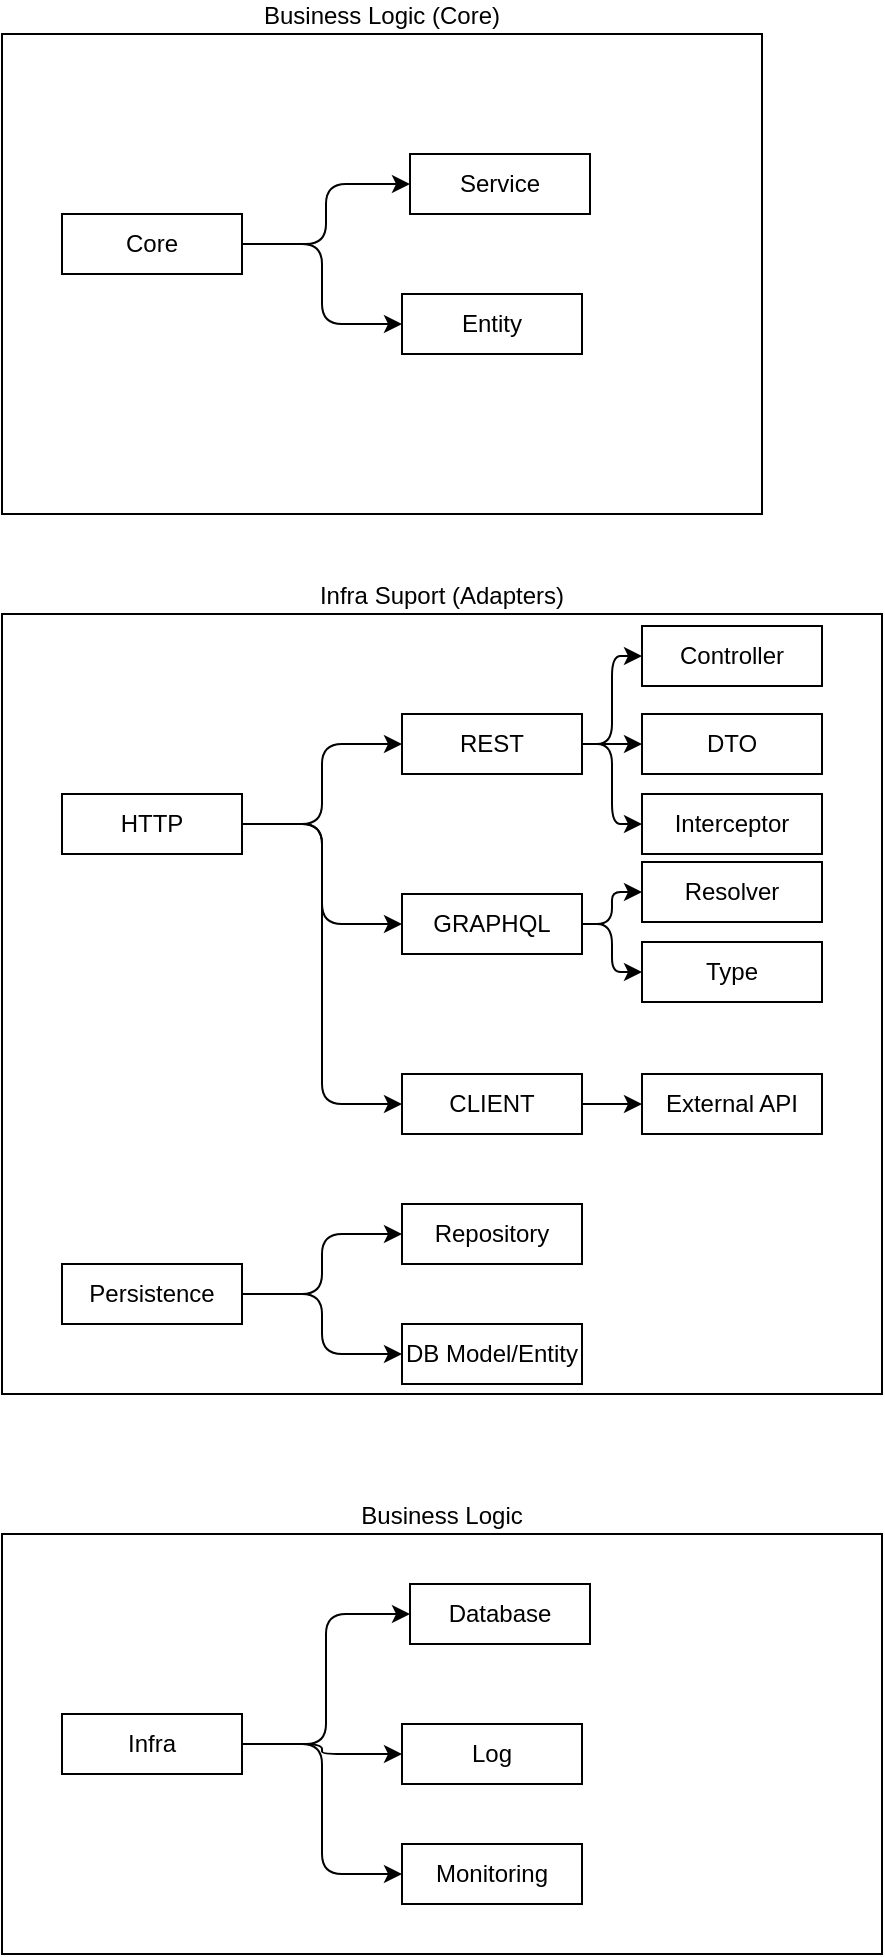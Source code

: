 <mxfile>
    <diagram id="WBCqTLiAXxca6-SShoP5" name="Architect leyers">
        <mxGraphModel dx="913" dy="633" grid="1" gridSize="10" guides="1" tooltips="1" connect="1" arrows="1" fold="1" page="1" pageScale="1" pageWidth="827" pageHeight="1169" math="0" shadow="0">
            <root>
                <mxCell id="0"/>
                <mxCell id="1" parent="0"/>
                <mxCell id="2" value="Business Logic (Core)" style="rounded=0;whiteSpace=wrap;html=1;labelPosition=center;verticalLabelPosition=top;align=center;verticalAlign=bottom;" vertex="1" parent="1">
                    <mxGeometry x="190" y="70" width="380" height="240" as="geometry"/>
                </mxCell>
                <mxCell id="6" style="edgeStyle=orthogonalEdgeStyle;html=1;entryX=0;entryY=0.5;entryDx=0;entryDy=0;" edge="1" parent="1" source="3" target="5">
                    <mxGeometry relative="1" as="geometry"/>
                </mxCell>
                <mxCell id="7" style="edgeStyle=orthogonalEdgeStyle;html=1;entryX=0;entryY=0.5;entryDx=0;entryDy=0;" edge="1" parent="1" source="3" target="4">
                    <mxGeometry relative="1" as="geometry"/>
                </mxCell>
                <mxCell id="3" value="Core" style="rounded=0;whiteSpace=wrap;html=1;" vertex="1" parent="1">
                    <mxGeometry x="220" y="160" width="90" height="30" as="geometry"/>
                </mxCell>
                <mxCell id="4" value="Entity" style="rounded=0;whiteSpace=wrap;html=1;" vertex="1" parent="1">
                    <mxGeometry x="390" y="200" width="90" height="30" as="geometry"/>
                </mxCell>
                <mxCell id="5" value="Service" style="rounded=0;whiteSpace=wrap;html=1;" vertex="1" parent="1">
                    <mxGeometry x="394" y="130" width="90" height="30" as="geometry"/>
                </mxCell>
                <mxCell id="8" value="Infra Suport (Adapters)" style="rounded=0;whiteSpace=wrap;html=1;labelPosition=center;verticalLabelPosition=top;align=center;verticalAlign=bottom;" vertex="1" parent="1">
                    <mxGeometry x="190" y="360" width="440" height="390" as="geometry"/>
                </mxCell>
                <mxCell id="9" style="edgeStyle=orthogonalEdgeStyle;html=1;entryX=0;entryY=0.5;entryDx=0;entryDy=0;" edge="1" parent="1" source="11" target="13">
                    <mxGeometry relative="1" as="geometry"/>
                </mxCell>
                <mxCell id="10" style="edgeStyle=orthogonalEdgeStyle;html=1;entryX=0;entryY=0.5;entryDx=0;entryDy=0;" edge="1" parent="1" source="11" target="12">
                    <mxGeometry relative="1" as="geometry"/>
                </mxCell>
                <mxCell id="15" style="edgeStyle=orthogonalEdgeStyle;html=1;entryX=0;entryY=0.5;entryDx=0;entryDy=0;" edge="1" parent="1" source="11" target="14">
                    <mxGeometry relative="1" as="geometry"/>
                </mxCell>
                <mxCell id="11" value="HTTP" style="rounded=0;whiteSpace=wrap;html=1;" vertex="1" parent="1">
                    <mxGeometry x="220" y="450" width="90" height="30" as="geometry"/>
                </mxCell>
                <mxCell id="24" style="edgeStyle=orthogonalEdgeStyle;html=1;entryX=0;entryY=0.5;entryDx=0;entryDy=0;" edge="1" parent="1" source="12" target="23">
                    <mxGeometry relative="1" as="geometry"/>
                </mxCell>
                <mxCell id="25" style="edgeStyle=orthogonalEdgeStyle;html=1;entryX=0;entryY=0.5;entryDx=0;entryDy=0;" edge="1" parent="1" source="12" target="22">
                    <mxGeometry relative="1" as="geometry"/>
                </mxCell>
                <mxCell id="12" value="GRAPHQL" style="rounded=0;whiteSpace=wrap;html=1;" vertex="1" parent="1">
                    <mxGeometry x="390" y="500" width="90" height="30" as="geometry"/>
                </mxCell>
                <mxCell id="19" style="edgeStyle=orthogonalEdgeStyle;html=1;entryX=0;entryY=0.5;entryDx=0;entryDy=0;" edge="1" parent="1" source="13" target="17">
                    <mxGeometry relative="1" as="geometry"/>
                </mxCell>
                <mxCell id="20" style="edgeStyle=orthogonalEdgeStyle;html=1;entryX=0;entryY=0.5;entryDx=0;entryDy=0;" edge="1" parent="1" source="13" target="16">
                    <mxGeometry relative="1" as="geometry"/>
                </mxCell>
                <mxCell id="21" style="edgeStyle=orthogonalEdgeStyle;html=1;entryX=0;entryY=0.5;entryDx=0;entryDy=0;" edge="1" parent="1" source="13" target="18">
                    <mxGeometry relative="1" as="geometry"/>
                </mxCell>
                <mxCell id="13" value="REST" style="rounded=0;whiteSpace=wrap;html=1;" vertex="1" parent="1">
                    <mxGeometry x="390" y="410" width="90" height="30" as="geometry"/>
                </mxCell>
                <mxCell id="27" style="edgeStyle=orthogonalEdgeStyle;html=1;" edge="1" parent="1" source="14" target="26">
                    <mxGeometry relative="1" as="geometry"/>
                </mxCell>
                <mxCell id="14" value="CLIENT" style="rounded=0;whiteSpace=wrap;html=1;" vertex="1" parent="1">
                    <mxGeometry x="390" y="590" width="90" height="30" as="geometry"/>
                </mxCell>
                <mxCell id="16" value="DTO" style="rounded=0;whiteSpace=wrap;html=1;" vertex="1" parent="1">
                    <mxGeometry x="510" y="410" width="90" height="30" as="geometry"/>
                </mxCell>
                <mxCell id="17" value="Controller" style="rounded=0;whiteSpace=wrap;html=1;" vertex="1" parent="1">
                    <mxGeometry x="510" y="366" width="90" height="30" as="geometry"/>
                </mxCell>
                <mxCell id="18" value="Interceptor" style="rounded=0;whiteSpace=wrap;html=1;" vertex="1" parent="1">
                    <mxGeometry x="510" y="450" width="90" height="30" as="geometry"/>
                </mxCell>
                <mxCell id="22" value="Type" style="rounded=0;whiteSpace=wrap;html=1;" vertex="1" parent="1">
                    <mxGeometry x="510" y="524" width="90" height="30" as="geometry"/>
                </mxCell>
                <mxCell id="23" value="Resolver" style="rounded=0;whiteSpace=wrap;html=1;" vertex="1" parent="1">
                    <mxGeometry x="510" y="484" width="90" height="30" as="geometry"/>
                </mxCell>
                <mxCell id="26" value="External API" style="rounded=0;whiteSpace=wrap;html=1;" vertex="1" parent="1">
                    <mxGeometry x="510" y="590" width="90" height="30" as="geometry"/>
                </mxCell>
                <mxCell id="31" style="edgeStyle=orthogonalEdgeStyle;html=1;entryX=0;entryY=0.5;entryDx=0;entryDy=0;" edge="1" parent="1" source="28" target="29">
                    <mxGeometry relative="1" as="geometry"/>
                </mxCell>
                <mxCell id="32" style="edgeStyle=orthogonalEdgeStyle;html=1;entryX=0;entryY=0.5;entryDx=0;entryDy=0;" edge="1" parent="1" source="28" target="30">
                    <mxGeometry relative="1" as="geometry"/>
                </mxCell>
                <mxCell id="28" value="Persistence" style="rounded=0;whiteSpace=wrap;html=1;" vertex="1" parent="1">
                    <mxGeometry x="220" y="685" width="90" height="30" as="geometry"/>
                </mxCell>
                <mxCell id="29" value="Repository" style="rounded=0;whiteSpace=wrap;html=1;" vertex="1" parent="1">
                    <mxGeometry x="390" y="655" width="90" height="30" as="geometry"/>
                </mxCell>
                <mxCell id="30" value="DB Model/Entity" style="rounded=0;whiteSpace=wrap;html=1;" vertex="1" parent="1">
                    <mxGeometry x="390" y="715" width="90" height="30" as="geometry"/>
                </mxCell>
                <mxCell id="34" value="Business Logic" style="rounded=0;whiteSpace=wrap;html=1;labelPosition=center;verticalLabelPosition=top;align=center;verticalAlign=bottom;" vertex="1" parent="1">
                    <mxGeometry x="190" y="820" width="440" height="210" as="geometry"/>
                </mxCell>
                <mxCell id="35" style="edgeStyle=orthogonalEdgeStyle;html=1;entryX=0;entryY=0.5;entryDx=0;entryDy=0;" edge="1" parent="1" source="37" target="39">
                    <mxGeometry relative="1" as="geometry"/>
                </mxCell>
                <mxCell id="36" style="edgeStyle=orthogonalEdgeStyle;html=1;entryX=0;entryY=0.5;entryDx=0;entryDy=0;" edge="1" parent="1" source="37" target="38">
                    <mxGeometry relative="1" as="geometry"/>
                </mxCell>
                <mxCell id="42" style="edgeStyle=orthogonalEdgeStyle;html=1;entryX=0;entryY=0.5;entryDx=0;entryDy=0;" edge="1" parent="1" source="37" target="40">
                    <mxGeometry relative="1" as="geometry"/>
                </mxCell>
                <mxCell id="37" value="Infra" style="rounded=0;whiteSpace=wrap;html=1;" vertex="1" parent="1">
                    <mxGeometry x="220" y="910" width="90" height="30" as="geometry"/>
                </mxCell>
                <mxCell id="38" value="Log" style="rounded=0;whiteSpace=wrap;html=1;" vertex="1" parent="1">
                    <mxGeometry x="390" y="915" width="90" height="30" as="geometry"/>
                </mxCell>
                <mxCell id="39" value="Database" style="rounded=0;whiteSpace=wrap;html=1;" vertex="1" parent="1">
                    <mxGeometry x="394" y="845" width="90" height="30" as="geometry"/>
                </mxCell>
                <mxCell id="40" value="Monitoring" style="rounded=0;whiteSpace=wrap;html=1;" vertex="1" parent="1">
                    <mxGeometry x="390" y="975" width="90" height="30" as="geometry"/>
                </mxCell>
            </root>
        </mxGraphModel>
    </diagram>
    <diagram id="9LGuZeEdnuiWk2IKhj77" name="Architect Requisitos">
        <mxGraphModel dx="913" dy="633" grid="1" gridSize="10" guides="1" tooltips="1" connect="1" arrows="1" fold="1" page="1" pageScale="1" pageWidth="827" pageHeight="1169" math="0" shadow="0">
            <root>
                <mxCell id="0"/>
                <mxCell id="1" parent="0"/>
                <mxCell id="mWzxwcct_FOMYE72QKQT-1" value="" style="ellipse;whiteSpace=wrap;html=1;aspect=fixed;fillColor=#f8cecc;strokeColor=#b85450;" vertex="1" parent="1">
                    <mxGeometry x="130" y="30" width="550" height="550" as="geometry"/>
                </mxCell>
                <mxCell id="mWzxwcct_FOMYE72QKQT-3" value="Streaming" style="ellipse;whiteSpace=wrap;html=1;aspect=fixed;fillColor=#d5e8d4;strokeColor=#82b366;fontColor=#000000;" vertex="1" parent="1">
                    <mxGeometry x="210" y="230" width="80" height="80" as="geometry"/>
                </mxCell>
                <mxCell id="mWzxwcct_FOMYE72QKQT-7" value="Segurança" style="rounded=0;whiteSpace=wrap;html=1;fillColor=#dae8fc;strokeColor=#6c8ebf;fontColor=#000000;" vertex="1" parent="1">
                    <mxGeometry x="454" y="125" width="60" height="50" as="geometry"/>
                </mxCell>
                <mxCell id="mWzxwcct_FOMYE72QKQT-8" value="Integridade" style="rounded=0;whiteSpace=wrap;html=1;fillColor=#dae8fc;strokeColor=#6c8ebf;fontColor=#000000;" vertex="1" parent="1">
                    <mxGeometry x="330" y="160" width="60" height="50" as="geometry"/>
                </mxCell>
                <mxCell id="mWzxwcct_FOMYE72QKQT-2" value="Billing" style="ellipse;whiteSpace=wrap;html=1;aspect=fixed;fillColor=#d5e8d4;strokeColor=#82b366;fontColor=#000000;" vertex="1" parent="1">
                    <mxGeometry x="374" y="110" width="80" height="80" as="geometry"/>
                </mxCell>
                <mxCell id="mWzxwcct_FOMYE72QKQT-9" value="Integridade" style="rounded=0;whiteSpace=wrap;html=1;fillColor=#dae8fc;strokeColor=#6c8ebf;fontColor=#000000;" vertex="1" parent="1">
                    <mxGeometry x="579" y="304" width="60" height="50" as="geometry"/>
                </mxCell>
                <mxCell id="mWzxwcct_FOMYE72QKQT-10" value="Integridade" style="rounded=0;whiteSpace=wrap;html=1;fillColor=#dae8fc;strokeColor=#6c8ebf;fontColor=#000000;" vertex="1" parent="1">
                    <mxGeometry x="410" y="380" width="60" height="50" as="geometry"/>
                </mxCell>
                <mxCell id="mWzxwcct_FOMYE72QKQT-5" value="Content&lt;br&gt;Management" style="ellipse;whiteSpace=wrap;html=1;aspect=fixed;fillColor=#d5e8d4;strokeColor=#82b366;fontColor=#000000;" vertex="1" parent="1">
                    <mxGeometry x="520" y="240" width="80" height="80" as="geometry"/>
                </mxCell>
                <mxCell id="mWzxwcct_FOMYE72QKQT-11" value="Escala" style="rounded=0;whiteSpace=wrap;html=1;fillColor=#dae8fc;strokeColor=#6c8ebf;fontColor=#000000;" vertex="1" parent="1">
                    <mxGeometry x="454" y="470" width="60" height="50" as="geometry"/>
                </mxCell>
                <mxCell id="mWzxwcct_FOMYE72QKQT-12" value="Baixa&lt;br&gt;latencia" style="rounded=0;whiteSpace=wrap;html=1;fillColor=#dae8fc;strokeColor=#6c8ebf;fontColor=#000000;" vertex="1" parent="1">
                    <mxGeometry x="340" y="450" width="60" height="50" as="geometry"/>
                </mxCell>
                <mxCell id="mWzxwcct_FOMYE72QKQT-4" value="Identity" style="ellipse;whiteSpace=wrap;html=1;aspect=fixed;fillColor=#d5e8d4;strokeColor=#82b366;fontColor=#000000;" vertex="1" parent="1">
                    <mxGeometry x="400" y="420" width="80" height="80" as="geometry"/>
                </mxCell>
                <mxCell id="mWzxwcct_FOMYE72QKQT-13" value="Escala" style="rounded=0;whiteSpace=wrap;html=1;fillColor=#dae8fc;strokeColor=#6c8ebf;fontColor=#000000;" vertex="1" parent="1">
                    <mxGeometry x="270" y="290" width="60" height="50" as="geometry"/>
                </mxCell>
                <mxCell id="mWzxwcct_FOMYE72QKQT-14" value="Confiabilidade" style="rounded=0;whiteSpace=wrap;html=1;fillColor=#dae8fc;strokeColor=#6c8ebf;fontColor=#000000;" vertex="1" parent="1">
                    <mxGeometry x="180" y="200" width="80" height="50" as="geometry"/>
                </mxCell>
                <mxCell id="mWzxwcct_FOMYE72QKQT-15" value="Baixa&lt;br&gt;latencia" style="rounded=0;whiteSpace=wrap;html=1;fillColor=#dae8fc;strokeColor=#6c8ebf;fontColor=#000000;" vertex="1" parent="1">
                    <mxGeometry x="160" y="280" width="60" height="50" as="geometry"/>
                </mxCell>
            </root>
        </mxGraphModel>
    </diagram>
</mxfile>